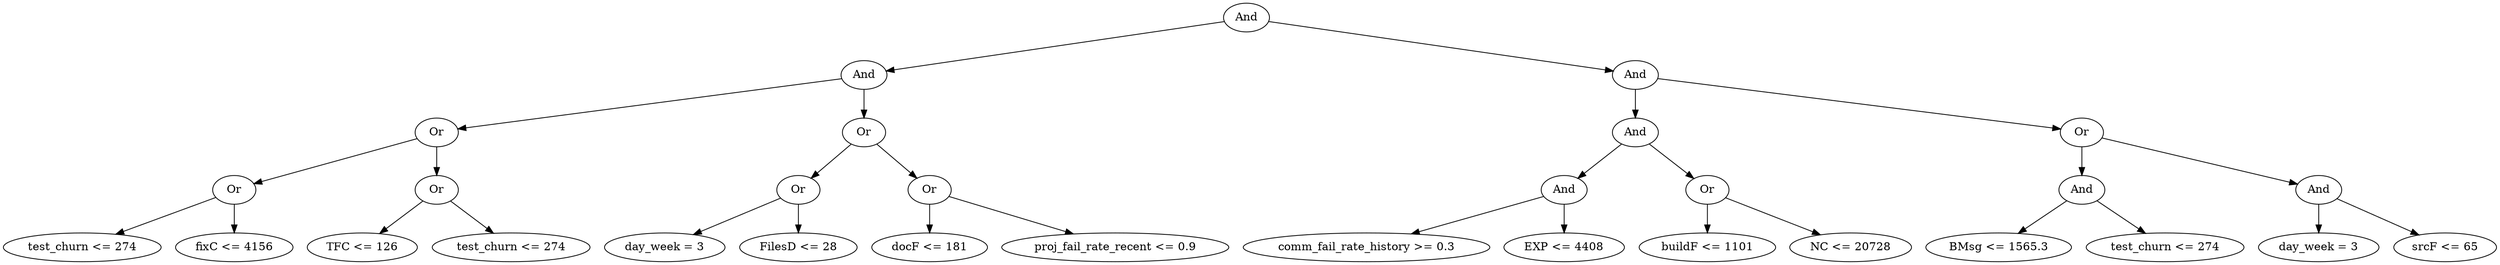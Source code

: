 digraph G {
	graph [bb="0,0,2554.3,324",
		dpi=78
	];
	node [label="\N"];
	1	 [height=0.5,
		label=And,
		pos="1277.3,306",
		width=0.75];
	2	 [height=0.5,
		label=And,
		pos="883.34,234",
		width=0.75];
	1 -> 2	 [pos="e,909.03,239.56 1251.5,300.41 1183.1,288.25 997.24,255.24 918.91,241.32"];
	3	 [height=0.5,
		label=And,
		pos="1672.3,234",
		width=0.75];
	1 -> 3	 [pos="e,1646.6,239.56 1303.3,300.41 1371.8,288.25 1558.2,255.24 1636.7,241.32"];
	4	 [height=0.5,
		label=Or,
		pos="444.34,162",
		width=0.75];
	2 -> 4	 [pos="e,470.35,167.15 857.2,228.83 782.24,216.88 566.5,182.48 480.43,168.75"];
	5	 [height=0.5,
		label=Or,
		pos="883.34,162",
		width=0.75];
	2 -> 5	 [pos="e,883.34,180.1 883.34,215.7 883.34,207.98 883.34,198.71 883.34,190.11"];
	8	 [height=0.5,
		label=Or,
		pos="232.34,90",
		width=0.75];
	4 -> 8	 [pos="e,256.16,98.865 420.44,153.11 382.64,140.63 308.97,116.3 265.9,102.08"];
	9	 [height=0.5,
		label=Or,
		pos="444.34,90",
		width=0.75];
	4 -> 9	 [pos="e,444.34,108.1 444.34,143.7 444.34,135.98 444.34,126.71 444.34,118.11"];
	16	 [height=0.5,
		label="test_churn <= 274",
		pos="77.343,18",
		width=2.1484];
	8 -> 16	 [pos="e,111.08,34.234 210.46,79.119 187.12,68.577 149.55,51.609 120.26,38.384"];
	17	 [height=0.5,
		label="fixC <= 4156",
		pos="232.34,18",
		width=1.661];
	8 -> 17	 [pos="e,232.34,36.104 232.34,71.697 232.34,63.983 232.34,54.712 232.34,46.112"];
	18	 [height=0.5,
		label="TFC <= 126",
		pos="367.34,18",
		width=1.5887];
	9 -> 18	 [pos="e,385.33,35.354 428.76,74.834 418.45,65.462 404.69,52.955 392.81,42.155"];
	19	 [height=0.5,
		label="test_churn <= 274",
		pos="520.34,18",
		width=2.1484];
	9 -> 19	 [pos="e,502.31,35.606 459.72,74.834 469.83,65.527 483.29,53.13 494.96,42.382"];
	10	 [height=0.5,
		label=Or,
		pos="815.34,90",
		width=0.75];
	5 -> 10	 [pos="e,829.41,105.49 869.25,146.5 859.77,136.73 847.1,123.69 836.42,112.7"];
	11	 [height=0.5,
		label=Or,
		pos="951.34,90",
		width=0.75];
	5 -> 11	 [pos="e,937.27,105.49 897.43,146.5 906.92,136.73 919.59,123.69 930.26,112.7"];
	20	 [height=0.5,
		label="day_week = 3",
		pos="677.34,18",
		width=1.7151];
	10 -> 20	 [pos="e,706.71,33.895 794.38,78.369 773.57,67.809 741.17,51.374 715.73,38.471"];
	21	 [height=0.5,
		label="FilesD <= 28",
		pos="815.34,18",
		width=1.6249];
	10 -> 21	 [pos="e,815.34,36.104 815.34,71.697 815.34,63.983 815.34,54.712 815.34,46.112"];
	22	 [height=0.5,
		label="docF <= 181",
		pos="951.34,18",
		width=1.6429];
	11 -> 22	 [pos="e,951.34,36.104 951.34,71.697 951.34,63.983 951.34,54.712 951.34,46.112"];
	23	 [height=0.5,
		label="proj_fail_rate_recent <= 0.9",
		pos="1141.3,18",
		width=3.1233];
	11 -> 23	 [pos="e,1098.7,34.715 974.64,80.417 1002.9,69.994 1051.5,52.099 1088.9,38.306"];
	6	 [height=0.5,
		label=And,
		pos="1672.3,162",
		width=0.75];
	3 -> 6	 [pos="e,1672.3,180.1 1672.3,215.7 1672.3,207.98 1672.3,198.71 1672.3,190.11"];
	7	 [height=0.5,
		label=Or,
		pos="2129.3,162",
		width=0.75];
	3 -> 7	 [pos="e,2103.2,167 1698.6,228.99 1776.1,217.11 2004.5,182.13 2093.4,168.51"];
	12	 [height=0.5,
		label=And,
		pos="1599.3,90",
		width=0.75];
	6 -> 12	 [pos="e,1614.1,105.14 1657.6,146.83 1647.2,136.87 1633.1,123.37 1621.4,112.14"];
	13	 [height=0.5,
		label=Or,
		pos="1746.3,90",
		width=0.75];
	6 -> 13	 [pos="e,1731.4,105.14 1687.3,146.83 1697.8,136.87 1712.1,123.37 1724,112.14"];
	24	 [height=0.5,
		label="comm_fail_rate_history >= 0.3",
		pos="1396.3,18",
		width=3.4483];
	12 -> 24	 [pos="e,1442.1,34.783 1575.7,80.833 1545.4,70.416 1492.3,52.073 1451.6,38.063"];
	25	 [height=0.5,
		label="EXP <= 4408",
		pos="1599.3,18",
		width=1.6971];
	12 -> 25	 [pos="e,1599.3,36.104 1599.3,71.697 1599.3,63.983 1599.3,54.712 1599.3,46.112"];
	26	 [height=0.5,
		label="buildF <= 1101",
		pos="1746.3,18",
		width=1.8776];
	13 -> 26	 [pos="e,1746.3,36.104 1746.3,71.697 1746.3,63.983 1746.3,54.712 1746.3,46.112"];
	27	 [height=0.5,
		label="NC <= 20728",
		pos="1893.3,18",
		width=1.6971];
	13 -> 27	 [pos="e,1862.7,33.578 1767.7,78.821 1790.2,68.124 1826,51.054 1853.7,37.881"];
	14	 [height=0.5,
		label=And,
		pos="2129.3,90",
		width=0.75];
	7 -> 14	 [pos="e,2129.3,108.1 2129.3,143.7 2129.3,135.98 2129.3,126.71 2129.3,118.11"];
	15	 [height=0.5,
		label=And,
		pos="2370.3,90",
		width=0.75];
	7 -> 15	 [pos="e,2345.8,98.116 2153.8,153.9 2196.9,141.38 2286.6,115.32 2336,100.99"];
	28	 [height=0.5,
		label="BMsg <= 1565.3",
		pos="2045.3,18",
		width=2.022];
	14 -> 28	 [pos="e,2065,35.412 2113.1,75.503 2101.8,66.028 2086.3,53.12 2073,42.033"];
	29	 [height=0.5,
		label="test_churn <= 274",
		pos="2213.3,18",
		width=2.1484];
	14 -> 29	 [pos="e,2193.6,35.412 2145.5,75.503 2156.9,66.028 2172.4,53.12 2185.7,42.033"];
	30	 [height=0.5,
		label="day_week = 3",
		pos="2370.3,18",
		width=1.7151];
	15 -> 30	 [pos="e,2370.3,36.104 2370.3,71.697 2370.3,63.983 2370.3,54.712 2370.3,46.112"];
	31	 [height=0.5,
		label="srcF <= 65",
		pos="2502.3,18",
		width=1.4443];
	15 -> 31	 [pos="e,2475,33.504 2391,78.063 2411,67.424 2441.9,51.038 2466.1,38.222"];
}

